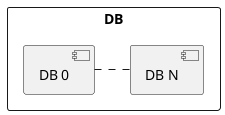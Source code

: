 @startuml
skinparam backgroundColor transparent

rectangle "DB" as db {
    component "DB 0" as db0
    component "DB N" as dbN
}

db0 . dbN
@enduml